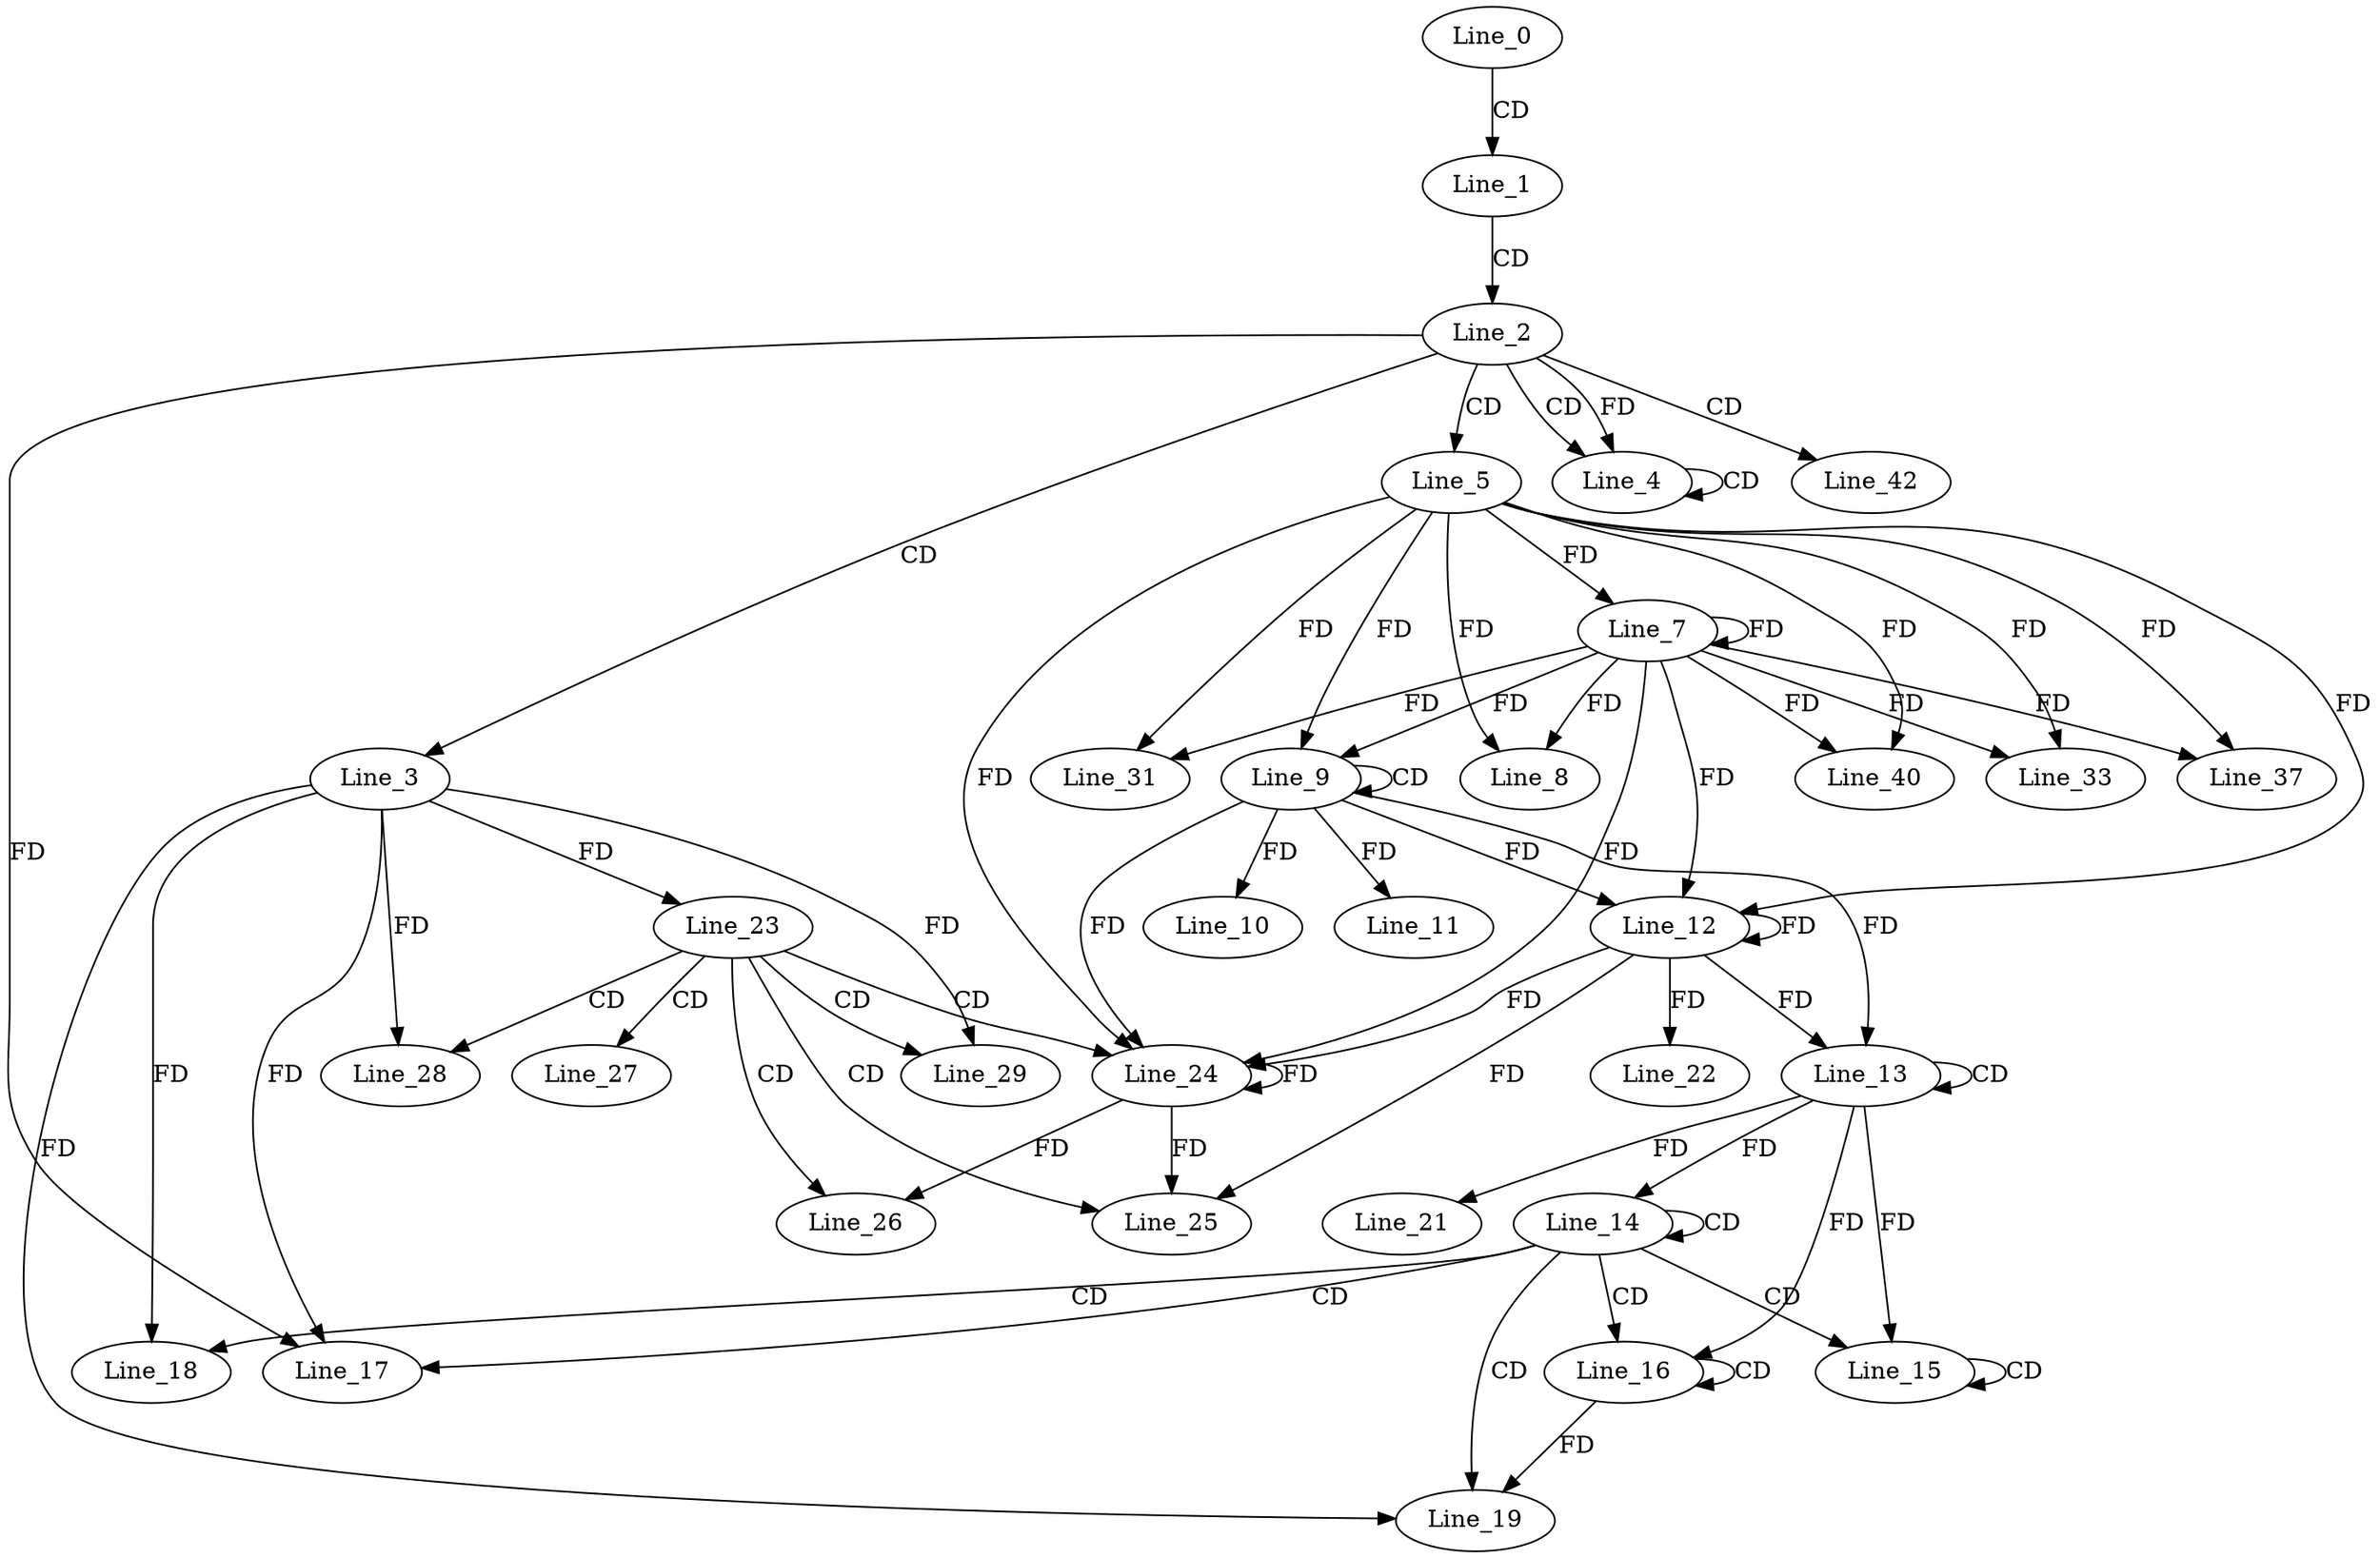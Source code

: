 digraph G {
  Line_0;
  Line_1;
  Line_2;
  Line_3;
  Line_4;
  Line_4;
  Line_4;
  Line_5;
  Line_7;
  Line_7;
  Line_8;
  Line_9;
  Line_9;
  Line_10;
  Line_11;
  Line_12;
  Line_12;
  Line_13;
  Line_13;
  Line_14;
  Line_14;
  Line_15;
  Line_15;
  Line_16;
  Line_16;
  Line_17;
  Line_18;
  Line_19;
  Line_21;
  Line_22;
  Line_23;
  Line_23;
  Line_24;
  Line_24;
  Line_25;
  Line_26;
  Line_27;
  Line_28;
  Line_29;
  Line_31;
  Line_33;
  Line_37;
  Line_40;
  Line_42;
  Line_0 -> Line_1 [ label="CD" ];
  Line_1 -> Line_2 [ label="CD" ];
  Line_2 -> Line_3 [ label="CD" ];
  Line_2 -> Line_4 [ label="CD" ];
  Line_2 -> Line_4 [ label="FD" ];
  Line_4 -> Line_4 [ label="CD" ];
  Line_2 -> Line_5 [ label="CD" ];
  Line_5 -> Line_7 [ label="FD" ];
  Line_7 -> Line_7 [ label="FD" ];
  Line_5 -> Line_8 [ label="FD" ];
  Line_7 -> Line_8 [ label="FD" ];
  Line_9 -> Line_9 [ label="CD" ];
  Line_5 -> Line_9 [ label="FD" ];
  Line_7 -> Line_9 [ label="FD" ];
  Line_9 -> Line_10 [ label="FD" ];
  Line_9 -> Line_11 [ label="FD" ];
  Line_9 -> Line_12 [ label="FD" ];
  Line_12 -> Line_12 [ label="FD" ];
  Line_5 -> Line_12 [ label="FD" ];
  Line_7 -> Line_12 [ label="FD" ];
  Line_13 -> Line_13 [ label="CD" ];
  Line_9 -> Line_13 [ label="FD" ];
  Line_12 -> Line_13 [ label="FD" ];
  Line_14 -> Line_14 [ label="CD" ];
  Line_13 -> Line_14 [ label="FD" ];
  Line_14 -> Line_15 [ label="CD" ];
  Line_15 -> Line_15 [ label="CD" ];
  Line_13 -> Line_15 [ label="FD" ];
  Line_14 -> Line_16 [ label="CD" ];
  Line_16 -> Line_16 [ label="CD" ];
  Line_13 -> Line_16 [ label="FD" ];
  Line_14 -> Line_17 [ label="CD" ];
  Line_3 -> Line_17 [ label="FD" ];
  Line_2 -> Line_17 [ label="FD" ];
  Line_14 -> Line_18 [ label="CD" ];
  Line_3 -> Line_18 [ label="FD" ];
  Line_14 -> Line_19 [ label="CD" ];
  Line_3 -> Line_19 [ label="FD" ];
  Line_16 -> Line_19 [ label="FD" ];
  Line_13 -> Line_21 [ label="FD" ];
  Line_12 -> Line_22 [ label="FD" ];
  Line_3 -> Line_23 [ label="FD" ];
  Line_23 -> Line_24 [ label="CD" ];
  Line_9 -> Line_24 [ label="FD" ];
  Line_12 -> Line_24 [ label="FD" ];
  Line_24 -> Line_24 [ label="FD" ];
  Line_5 -> Line_24 [ label="FD" ];
  Line_7 -> Line_24 [ label="FD" ];
  Line_23 -> Line_25 [ label="CD" ];
  Line_12 -> Line_25 [ label="FD" ];
  Line_24 -> Line_25 [ label="FD" ];
  Line_23 -> Line_26 [ label="CD" ];
  Line_24 -> Line_26 [ label="FD" ];
  Line_23 -> Line_27 [ label="CD" ];
  Line_23 -> Line_28 [ label="CD" ];
  Line_3 -> Line_28 [ label="FD" ];
  Line_23 -> Line_29 [ label="CD" ];
  Line_3 -> Line_29 [ label="FD" ];
  Line_5 -> Line_31 [ label="FD" ];
  Line_7 -> Line_31 [ label="FD" ];
  Line_5 -> Line_33 [ label="FD" ];
  Line_7 -> Line_33 [ label="FD" ];
  Line_5 -> Line_37 [ label="FD" ];
  Line_7 -> Line_37 [ label="FD" ];
  Line_5 -> Line_40 [ label="FD" ];
  Line_7 -> Line_40 [ label="FD" ];
  Line_2 -> Line_42 [ label="CD" ];
}
